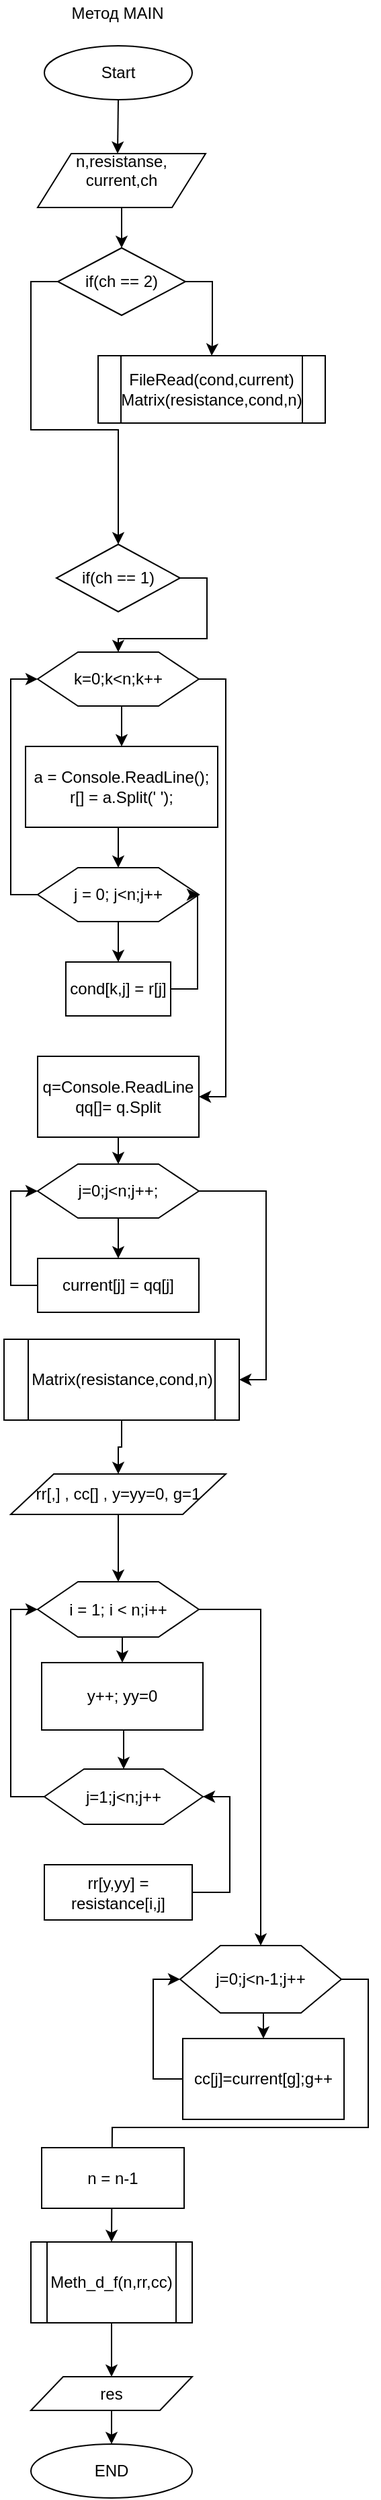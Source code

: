 <mxfile version="12.3.3" type="github" pages="4"><diagram id="FCZbGOCqkZsa6hq24Ujw" name="Page-1"><mxGraphModel dx="658" dy="549" grid="1" gridSize="10" guides="1" tooltips="1" connect="1" arrows="1" fold="1" page="1" pageScale="1" pageWidth="827" pageHeight="1169" math="0" shadow="0"><root><mxCell id="0"/><mxCell id="1" parent="0"/><mxCell id="JA3ov6Vz1wmZvSU3Bt8C-1" value="Start" style="ellipse;whiteSpace=wrap;html=1;" vertex="1" parent="1"><mxGeometry x="250" y="50" width="110" height="40" as="geometry"/></mxCell><mxCell id="JA3ov6Vz1wmZvSU3Bt8C-2" value="" style="endArrow=classic;html=1;" edge="1" parent="1"><mxGeometry width="50" height="50" relative="1" as="geometry"><mxPoint x="305" y="90" as="sourcePoint"/><mxPoint x="304.5" y="130" as="targetPoint"/></mxGeometry></mxCell><mxCell id="JA3ov6Vz1wmZvSU3Bt8C-9" style="edgeStyle=orthogonalEdgeStyle;rounded=0;orthogonalLoop=1;jettySize=auto;html=1;entryX=0.5;entryY=0;entryDx=0;entryDy=0;" edge="1" parent="1" source="JA3ov6Vz1wmZvSU3Bt8C-3" target="JA3ov6Vz1wmZvSU3Bt8C-5"><mxGeometry relative="1" as="geometry"/></mxCell><mxCell id="JA3ov6Vz1wmZvSU3Bt8C-3" value="n,resistanse,&lt;br&gt;current,ch&lt;br&gt;&lt;br&gt;" style="shape=parallelogram;perimeter=parallelogramPerimeter;whiteSpace=wrap;html=1;" vertex="1" parent="1"><mxGeometry x="245" y="130" width="125" height="40" as="geometry"/></mxCell><mxCell id="JA3ov6Vz1wmZvSU3Bt8C-11" style="edgeStyle=orthogonalEdgeStyle;rounded=0;orthogonalLoop=1;jettySize=auto;html=1;exitX=1;exitY=0.5;exitDx=0;exitDy=0;entryX=0.5;entryY=0;entryDx=0;entryDy=0;" edge="1" parent="1" source="JA3ov6Vz1wmZvSU3Bt8C-5" target="JA3ov6Vz1wmZvSU3Bt8C-10"><mxGeometry relative="1" as="geometry"/></mxCell><mxCell id="JA3ov6Vz1wmZvSU3Bt8C-18" style="edgeStyle=orthogonalEdgeStyle;rounded=0;orthogonalLoop=1;jettySize=auto;html=1;exitX=0;exitY=0.5;exitDx=0;exitDy=0;entryX=0.5;entryY=0;entryDx=0;entryDy=0;" edge="1" parent="1" source="JA3ov6Vz1wmZvSU3Bt8C-5" target="JA3ov6Vz1wmZvSU3Bt8C-12"><mxGeometry relative="1" as="geometry"/></mxCell><mxCell id="JA3ov6Vz1wmZvSU3Bt8C-5" value="if(ch == 2)" style="rhombus;whiteSpace=wrap;html=1;" vertex="1" parent="1"><mxGeometry x="260" y="200" width="95" height="50" as="geometry"/></mxCell><mxCell id="JA3ov6Vz1wmZvSU3Bt8C-10" value="FileRead(cond,current)&lt;br&gt;Matrix(resistance,cond,n)" style="shape=process;whiteSpace=wrap;html=1;backgroundOutline=1;" vertex="1" parent="1"><mxGeometry x="290" y="280" width="169" height="50" as="geometry"/></mxCell><mxCell id="JA3ov6Vz1wmZvSU3Bt8C-23" style="edgeStyle=orthogonalEdgeStyle;rounded=0;orthogonalLoop=1;jettySize=auto;html=1;exitX=1;exitY=0.5;exitDx=0;exitDy=0;entryX=0.5;entryY=0;entryDx=0;entryDy=0;" edge="1" parent="1" source="JA3ov6Vz1wmZvSU3Bt8C-12" target="JA3ov6Vz1wmZvSU3Bt8C-19"><mxGeometry relative="1" as="geometry"/></mxCell><mxCell id="JA3ov6Vz1wmZvSU3Bt8C-12" value="if(ch == 1)" style="rhombus;whiteSpace=wrap;html=1;" vertex="1" parent="1"><mxGeometry x="259" y="420" width="92" height="50" as="geometry"/></mxCell><mxCell id="JA3ov6Vz1wmZvSU3Bt8C-21" style="edgeStyle=orthogonalEdgeStyle;rounded=0;orthogonalLoop=1;jettySize=auto;html=1;exitX=0.5;exitY=1;exitDx=0;exitDy=0;entryX=0.5;entryY=0;entryDx=0;entryDy=0;" edge="1" parent="1" source="JA3ov6Vz1wmZvSU3Bt8C-19" target="JA3ov6Vz1wmZvSU3Bt8C-20"><mxGeometry relative="1" as="geometry"/></mxCell><mxCell id="JA3ov6Vz1wmZvSU3Bt8C-31" style="edgeStyle=orthogonalEdgeStyle;rounded=0;orthogonalLoop=1;jettySize=auto;html=1;exitX=1;exitY=0.5;exitDx=0;exitDy=0;entryX=1;entryY=0.5;entryDx=0;entryDy=0;" edge="1" parent="1" source="JA3ov6Vz1wmZvSU3Bt8C-19" target="JA3ov6Vz1wmZvSU3Bt8C-30"><mxGeometry relative="1" as="geometry"/></mxCell><mxCell id="JA3ov6Vz1wmZvSU3Bt8C-19" value="k=0;k&amp;lt;n;k++" style="shape=hexagon;perimeter=hexagonPerimeter2;whiteSpace=wrap;html=1;" vertex="1" parent="1"><mxGeometry x="245" y="500" width="120" height="40" as="geometry"/></mxCell><mxCell id="JA3ov6Vz1wmZvSU3Bt8C-24" style="edgeStyle=orthogonalEdgeStyle;rounded=0;orthogonalLoop=1;jettySize=auto;html=1;exitX=0.5;exitY=1;exitDx=0;exitDy=0;entryX=0.5;entryY=0;entryDx=0;entryDy=0;" edge="1" parent="1" source="JA3ov6Vz1wmZvSU3Bt8C-20" target="JA3ov6Vz1wmZvSU3Bt8C-22"><mxGeometry relative="1" as="geometry"/></mxCell><mxCell id="JA3ov6Vz1wmZvSU3Bt8C-20" value="a = Console.ReadLine();&lt;br&gt;r[] = a.Split(' ');" style="rounded=0;whiteSpace=wrap;html=1;" vertex="1" parent="1"><mxGeometry x="236" y="570" width="143" height="60" as="geometry"/></mxCell><mxCell id="JA3ov6Vz1wmZvSU3Bt8C-26" style="edgeStyle=orthogonalEdgeStyle;rounded=0;orthogonalLoop=1;jettySize=auto;html=1;exitX=0.5;exitY=1;exitDx=0;exitDy=0;entryX=0.5;entryY=0;entryDx=0;entryDy=0;" edge="1" parent="1" source="JA3ov6Vz1wmZvSU3Bt8C-22" target="JA3ov6Vz1wmZvSU3Bt8C-25"><mxGeometry relative="1" as="geometry"/></mxCell><mxCell id="JA3ov6Vz1wmZvSU3Bt8C-29" style="edgeStyle=orthogonalEdgeStyle;rounded=0;orthogonalLoop=1;jettySize=auto;html=1;exitX=0;exitY=0.5;exitDx=0;exitDy=0;entryX=0;entryY=0.5;entryDx=0;entryDy=0;" edge="1" parent="1" source="JA3ov6Vz1wmZvSU3Bt8C-22" target="JA3ov6Vz1wmZvSU3Bt8C-19"><mxGeometry relative="1" as="geometry"/></mxCell><mxCell id="JA3ov6Vz1wmZvSU3Bt8C-22" value="j = 0; j&amp;lt;n;j++" style="shape=hexagon;perimeter=hexagonPerimeter2;whiteSpace=wrap;html=1;" vertex="1" parent="1"><mxGeometry x="245" y="660" width="120" height="40" as="geometry"/></mxCell><mxCell id="JA3ov6Vz1wmZvSU3Bt8C-28" style="edgeStyle=orthogonalEdgeStyle;rounded=0;orthogonalLoop=1;jettySize=auto;html=1;exitX=1;exitY=0.5;exitDx=0;exitDy=0;entryX=1;entryY=0.5;entryDx=0;entryDy=0;" edge="1" parent="1" source="JA3ov6Vz1wmZvSU3Bt8C-25" target="JA3ov6Vz1wmZvSU3Bt8C-22"><mxGeometry relative="1" as="geometry"/></mxCell><mxCell id="JA3ov6Vz1wmZvSU3Bt8C-25" value="cond[k,j] = r[j]" style="rounded=0;whiteSpace=wrap;html=1;" vertex="1" parent="1"><mxGeometry x="266" y="730" width="78" height="40" as="geometry"/></mxCell><mxCell id="JA3ov6Vz1wmZvSU3Bt8C-33" style="edgeStyle=orthogonalEdgeStyle;rounded=0;orthogonalLoop=1;jettySize=auto;html=1;exitX=0.5;exitY=1;exitDx=0;exitDy=0;entryX=0.5;entryY=0;entryDx=0;entryDy=0;" edge="1" parent="1" source="JA3ov6Vz1wmZvSU3Bt8C-30" target="JA3ov6Vz1wmZvSU3Bt8C-32"><mxGeometry relative="1" as="geometry"/></mxCell><mxCell id="JA3ov6Vz1wmZvSU3Bt8C-30" value="q=Console.ReadLine&lt;br&gt;qq[]= q.Split" style="rounded=0;whiteSpace=wrap;html=1;" vertex="1" parent="1"><mxGeometry x="245" y="800" width="120" height="60" as="geometry"/></mxCell><mxCell id="JA3ov6Vz1wmZvSU3Bt8C-37" style="edgeStyle=orthogonalEdgeStyle;rounded=0;orthogonalLoop=1;jettySize=auto;html=1;exitX=0.5;exitY=1;exitDx=0;exitDy=0;entryX=0.5;entryY=0;entryDx=0;entryDy=0;" edge="1" parent="1" source="JA3ov6Vz1wmZvSU3Bt8C-32" target="JA3ov6Vz1wmZvSU3Bt8C-34"><mxGeometry relative="1" as="geometry"/></mxCell><mxCell id="JA3ov6Vz1wmZvSU3Bt8C-41" style="edgeStyle=orthogonalEdgeStyle;rounded=0;orthogonalLoop=1;jettySize=auto;html=1;exitX=1;exitY=0.5;exitDx=0;exitDy=0;entryX=1;entryY=0.5;entryDx=0;entryDy=0;" edge="1" parent="1" source="JA3ov6Vz1wmZvSU3Bt8C-32" target="JA3ov6Vz1wmZvSU3Bt8C-40"><mxGeometry relative="1" as="geometry"/></mxCell><mxCell id="JA3ov6Vz1wmZvSU3Bt8C-32" value="j=0;j&amp;lt;n;j++;" style="shape=hexagon;perimeter=hexagonPerimeter2;whiteSpace=wrap;html=1;" vertex="1" parent="1"><mxGeometry x="245" y="880" width="120" height="40" as="geometry"/></mxCell><mxCell id="JA3ov6Vz1wmZvSU3Bt8C-38" style="edgeStyle=orthogonalEdgeStyle;rounded=0;orthogonalLoop=1;jettySize=auto;html=1;exitX=0;exitY=0.5;exitDx=0;exitDy=0;entryX=0;entryY=0.5;entryDx=0;entryDy=0;" edge="1" parent="1" source="JA3ov6Vz1wmZvSU3Bt8C-34" target="JA3ov6Vz1wmZvSU3Bt8C-32"><mxGeometry relative="1" as="geometry"/></mxCell><mxCell id="JA3ov6Vz1wmZvSU3Bt8C-34" value="current[j] = qq[j]" style="rounded=0;whiteSpace=wrap;html=1;" vertex="1" parent="1"><mxGeometry x="245" y="950" width="120" height="40" as="geometry"/></mxCell><mxCell id="JA3ov6Vz1wmZvSU3Bt8C-42" style="edgeStyle=orthogonalEdgeStyle;rounded=0;orthogonalLoop=1;jettySize=auto;html=1;exitX=0.5;exitY=1;exitDx=0;exitDy=0;" edge="1" parent="1" source="izBXapqjGtcnsGhw-jov-1"><mxGeometry relative="1" as="geometry"><mxPoint x="308" y="1130" as="targetPoint"/><Array as="points"><mxPoint x="308" y="1130"/><mxPoint x="308" y="1130"/></Array></mxGeometry></mxCell><mxCell id="JA3ov6Vz1wmZvSU3Bt8C-40" value="Matrix(resistance,cond,n)" style="shape=process;whiteSpace=wrap;html=1;backgroundOutline=1;" vertex="1" parent="1"><mxGeometry x="220" y="1010" width="175" height="60" as="geometry"/></mxCell><mxCell id="izBXapqjGtcnsGhw-jov-3" style="edgeStyle=orthogonalEdgeStyle;rounded=0;orthogonalLoop=1;jettySize=auto;html=1;entryX=0.5;entryY=0;entryDx=0;entryDy=0;" edge="1" parent="1" source="izBXapqjGtcnsGhw-jov-1" target="izBXapqjGtcnsGhw-jov-2"><mxGeometry relative="1" as="geometry"/></mxCell><mxCell id="izBXapqjGtcnsGhw-jov-6" style="edgeStyle=orthogonalEdgeStyle;rounded=0;orthogonalLoop=1;jettySize=auto;html=1;exitX=0.5;exitY=1;exitDx=0;exitDy=0;entryX=0.5;entryY=0;entryDx=0;entryDy=0;" edge="1" parent="1" source="izBXapqjGtcnsGhw-jov-2" target="izBXapqjGtcnsGhw-jov-5"><mxGeometry relative="1" as="geometry"/></mxCell><mxCell id="xFAslDbXmybDTOddt1iY-2" style="edgeStyle=orthogonalEdgeStyle;rounded=0;orthogonalLoop=1;jettySize=auto;html=1;exitX=1;exitY=0.5;exitDx=0;exitDy=0;entryX=0.5;entryY=0;entryDx=0;entryDy=0;" edge="1" parent="1" source="izBXapqjGtcnsGhw-jov-2" target="xFAslDbXmybDTOddt1iY-1"><mxGeometry relative="1" as="geometry"/></mxCell><mxCell id="izBXapqjGtcnsGhw-jov-2" value="i = 1; i &amp;lt; n;i++" style="shape=hexagon;perimeter=hexagonPerimeter2;whiteSpace=wrap;html=1;" vertex="1" parent="1"><mxGeometry x="245" y="1190" width="120" height="41" as="geometry"/></mxCell><mxCell id="izBXapqjGtcnsGhw-jov-1" value="rr[,] , cc[] , y=yy=0, g=1" style="shape=parallelogram;perimeter=parallelogramPerimeter;whiteSpace=wrap;html=1;" vertex="1" parent="1"><mxGeometry x="225" y="1110" width="160" height="30" as="geometry"/></mxCell><mxCell id="izBXapqjGtcnsGhw-jov-4" style="edgeStyle=orthogonalEdgeStyle;rounded=0;orthogonalLoop=1;jettySize=auto;html=1;exitX=0.5;exitY=1;exitDx=0;exitDy=0;" edge="1" parent="1" source="JA3ov6Vz1wmZvSU3Bt8C-40" target="izBXapqjGtcnsGhw-jov-1"><mxGeometry relative="1" as="geometry"><mxPoint x="308" y="1130" as="targetPoint"/><mxPoint x="308" y="1070" as="sourcePoint"/><Array as="points"/></mxGeometry></mxCell><mxCell id="izBXapqjGtcnsGhw-jov-8" style="edgeStyle=orthogonalEdgeStyle;rounded=0;orthogonalLoop=1;jettySize=auto;html=1;exitX=0.5;exitY=1;exitDx=0;exitDy=0;entryX=0.5;entryY=0;entryDx=0;entryDy=0;" edge="1" parent="1" source="izBXapqjGtcnsGhw-jov-5" target="izBXapqjGtcnsGhw-jov-7"><mxGeometry relative="1" as="geometry"/></mxCell><mxCell id="izBXapqjGtcnsGhw-jov-5" value="y++; yy=0" style="rounded=0;whiteSpace=wrap;html=1;" vertex="1" parent="1"><mxGeometry x="248" y="1250" width="120" height="50" as="geometry"/></mxCell><mxCell id="izBXapqjGtcnsGhw-jov-12" style="edgeStyle=orthogonalEdgeStyle;rounded=0;orthogonalLoop=1;jettySize=auto;html=1;exitX=0;exitY=0.5;exitDx=0;exitDy=0;entryX=0;entryY=0.5;entryDx=0;entryDy=0;" edge="1" parent="1" source="izBXapqjGtcnsGhw-jov-7" target="izBXapqjGtcnsGhw-jov-2"><mxGeometry relative="1" as="geometry"/></mxCell><mxCell id="izBXapqjGtcnsGhw-jov-7" value="j=1;j&amp;lt;n;j++" style="shape=hexagon;perimeter=hexagonPerimeter2;whiteSpace=wrap;html=1;" vertex="1" parent="1"><mxGeometry x="250" y="1329" width="118" height="41" as="geometry"/></mxCell><mxCell id="izBXapqjGtcnsGhw-jov-10" style="edgeStyle=orthogonalEdgeStyle;rounded=0;orthogonalLoop=1;jettySize=auto;html=1;exitX=1;exitY=0.5;exitDx=0;exitDy=0;entryX=1;entryY=0.5;entryDx=0;entryDy=0;" edge="1" parent="1" source="izBXapqjGtcnsGhw-jov-9" target="izBXapqjGtcnsGhw-jov-7"><mxGeometry relative="1" as="geometry"/></mxCell><mxCell id="izBXapqjGtcnsGhw-jov-9" value="rr[y,yy] = resistance[i,j]" style="rounded=0;whiteSpace=wrap;html=1;" vertex="1" parent="1"><mxGeometry x="250" y="1400" width="110" height="41" as="geometry"/></mxCell><mxCell id="xFAslDbXmybDTOddt1iY-4" style="edgeStyle=orthogonalEdgeStyle;rounded=0;orthogonalLoop=1;jettySize=auto;html=1;exitX=0.5;exitY=1;exitDx=0;exitDy=0;entryX=0.5;entryY=0;entryDx=0;entryDy=0;" edge="1" parent="1" source="xFAslDbXmybDTOddt1iY-1" target="xFAslDbXmybDTOddt1iY-3"><mxGeometry relative="1" as="geometry"/></mxCell><mxCell id="xFAslDbXmybDTOddt1iY-7" style="edgeStyle=orthogonalEdgeStyle;rounded=0;orthogonalLoop=1;jettySize=auto;html=1;exitX=1;exitY=0.5;exitDx=0;exitDy=0;" edge="1" parent="1" source="xFAslDbXmybDTOddt1iY-1"><mxGeometry relative="1" as="geometry"><mxPoint x="300" y="1680" as="targetPoint"/></mxGeometry></mxCell><mxCell id="xFAslDbXmybDTOddt1iY-1" value="j=0;j&amp;lt;n-1;j++" style="shape=hexagon;perimeter=hexagonPerimeter2;whiteSpace=wrap;html=1;" vertex="1" parent="1"><mxGeometry x="351" y="1460" width="120" height="50" as="geometry"/></mxCell><mxCell id="xFAslDbXmybDTOddt1iY-6" style="edgeStyle=orthogonalEdgeStyle;rounded=0;orthogonalLoop=1;jettySize=auto;html=1;exitX=0;exitY=0.5;exitDx=0;exitDy=0;entryX=0;entryY=0.5;entryDx=0;entryDy=0;" edge="1" parent="1" source="xFAslDbXmybDTOddt1iY-3" target="xFAslDbXmybDTOddt1iY-1"><mxGeometry relative="1" as="geometry"/></mxCell><mxCell id="xFAslDbXmybDTOddt1iY-3" value="cc[j]=current[g];g++" style="rounded=0;whiteSpace=wrap;html=1;" vertex="1" parent="1"><mxGeometry x="353" y="1529" width="120" height="60" as="geometry"/></mxCell><mxCell id="2J_Hg3NmLjrdimVtRc8O-1" style="edgeStyle=orthogonalEdgeStyle;rounded=0;orthogonalLoop=1;jettySize=auto;html=1;exitX=0.5;exitY=1;exitDx=0;exitDy=0;entryX=0.5;entryY=0;entryDx=0;entryDy=0;" edge="1" parent="1" source="xFAslDbXmybDTOddt1iY-8" target="xFAslDbXmybDTOddt1iY-12"><mxGeometry relative="1" as="geometry"/></mxCell><mxCell id="xFAslDbXmybDTOddt1iY-8" value="Meth_d_f(n,rr,cc)" style="shape=process;whiteSpace=wrap;html=1;backgroundOutline=1;" vertex="1" parent="1"><mxGeometry x="240" y="1680" width="120" height="60" as="geometry"/></mxCell><mxCell id="xFAslDbXmybDTOddt1iY-9" value="END" style="ellipse;whiteSpace=wrap;html=1;" vertex="1" parent="1"><mxGeometry x="240" y="1830" width="120" height="40" as="geometry"/></mxCell><mxCell id="xFAslDbXmybDTOddt1iY-14" style="edgeStyle=orthogonalEdgeStyle;rounded=0;orthogonalLoop=1;jettySize=auto;html=1;exitX=0.5;exitY=1;exitDx=0;exitDy=0;entryX=0.5;entryY=0;entryDx=0;entryDy=0;" edge="1" parent="1" source="xFAslDbXmybDTOddt1iY-12" target="xFAslDbXmybDTOddt1iY-9"><mxGeometry relative="1" as="geometry"/></mxCell><mxCell id="xFAslDbXmybDTOddt1iY-12" value="res" style="shape=parallelogram;perimeter=parallelogramPerimeter;whiteSpace=wrap;html=1;" vertex="1" parent="1"><mxGeometry x="240" y="1780" width="120" height="25" as="geometry"/></mxCell><mxCell id="qNZzvR_LKymBJDpkRvmp-1" value="Метод MAIN" style="text;html=1;align=center;verticalAlign=middle;resizable=0;points=[];;autosize=1;" vertex="1" parent="1"><mxGeometry x="259" y="16" width="90" height="20" as="geometry"/></mxCell><mxCell id="2J_Hg3NmLjrdimVtRc8O-3" value="n = n-1" style="rounded=0;whiteSpace=wrap;html=1;" vertex="1" parent="1"><mxGeometry x="248" y="1610" width="106" height="45" as="geometry"/></mxCell></root></mxGraphModel></diagram><diagram id="-5zI5CnGiUgTa9u2x4No" name="Page-2"><mxGraphModel dx="658" dy="549" grid="1" gridSize="10" guides="1" tooltips="1" connect="1" arrows="1" fold="1" page="1" pageScale="1" pageWidth="827" pageHeight="1169" math="0" shadow="0"><root><mxCell id="Hk712EDX3hSfWrgYV0ay-0"/><mxCell id="Hk712EDX3hSfWrgYV0ay-1" parent="Hk712EDX3hSfWrgYV0ay-0"/><mxCell id="-SnhkpdncMNm4-J2hBvy-0" value="Метод FileRead(double[,] Om, double[] Amp)" style="text;html=1;align=center;verticalAlign=middle;resizable=0;points=[];;autosize=1;" vertex="1" parent="Hk712EDX3hSfWrgYV0ay-1"><mxGeometry x="157" y="37" width="260" height="20" as="geometry"/></mxCell><mxCell id="-SnhkpdncMNm4-J2hBvy-12" style="edgeStyle=orthogonalEdgeStyle;rounded=0;orthogonalLoop=1;jettySize=auto;html=1;exitX=0.5;exitY=1;exitDx=0;exitDy=0;entryX=0.5;entryY=0;entryDx=0;entryDy=0;" edge="1" parent="Hk712EDX3hSfWrgYV0ay-1" source="-SnhkpdncMNm4-J2hBvy-1" target="-SnhkpdncMNm4-J2hBvy-2"><mxGeometry relative="1" as="geometry"/></mxCell><mxCell id="-SnhkpdncMNm4-J2hBvy-1" value="Start" style="ellipse;whiteSpace=wrap;html=1;" vertex="1" parent="Hk712EDX3hSfWrgYV0ay-1"><mxGeometry x="233.5" y="70" width="107" height="50" as="geometry"/></mxCell><mxCell id="-SnhkpdncMNm4-J2hBvy-13" style="edgeStyle=orthogonalEdgeStyle;rounded=0;orthogonalLoop=1;jettySize=auto;html=1;exitX=0.5;exitY=1;exitDx=0;exitDy=0;entryX=0.5;entryY=0;entryDx=0;entryDy=0;" edge="1" parent="Hk712EDX3hSfWrgYV0ay-1" source="-SnhkpdncMNm4-J2hBvy-2" target="-SnhkpdncMNm4-J2hBvy-3"><mxGeometry relative="1" as="geometry"/></mxCell><mxCell id="-SnhkpdncMNm4-J2hBvy-2" value="R= File.ReadAllLines(&quot;R.txt&quot;)&lt;br&gt;A = File.ReadAllLines(&quot;I.txt&quot;)" style="rounded=0;whiteSpace=wrap;html=1;" vertex="1" parent="Hk712EDX3hSfWrgYV0ay-1"><mxGeometry x="200.5" y="140" width="173" height="60" as="geometry"/></mxCell><mxCell id="-SnhkpdncMNm4-J2hBvy-10" style="edgeStyle=orthogonalEdgeStyle;rounded=0;orthogonalLoop=1;jettySize=auto;html=1;exitX=0.5;exitY=1;exitDx=0;exitDy=0;entryX=0.5;entryY=0;entryDx=0;entryDy=0;" edge="1" parent="Hk712EDX3hSfWrgYV0ay-1" source="-SnhkpdncMNm4-J2hBvy-3" target="-SnhkpdncMNm4-J2hBvy-4"><mxGeometry relative="1" as="geometry"/></mxCell><mxCell id="-SnhkpdncMNm4-J2hBvy-15" style="edgeStyle=orthogonalEdgeStyle;rounded=0;orthogonalLoop=1;jettySize=auto;html=1;exitX=1;exitY=0.5;exitDx=0;exitDy=0;" edge="1" parent="Hk712EDX3hSfWrgYV0ay-1" source="-SnhkpdncMNm4-J2hBvy-3"><mxGeometry relative="1" as="geometry"><mxPoint x="380" y="500" as="targetPoint"/></mxGeometry></mxCell><mxCell id="-SnhkpdncMNm4-J2hBvy-3" value="i=0;i &amp;lt; 5;i++" style="shape=hexagon;perimeter=hexagonPerimeter2;whiteSpace=wrap;html=1;" vertex="1" parent="Hk712EDX3hSfWrgYV0ay-1"><mxGeometry x="227" y="220" width="120" height="50" as="geometry"/></mxCell><mxCell id="-SnhkpdncMNm4-J2hBvy-11" style="edgeStyle=orthogonalEdgeStyle;rounded=0;orthogonalLoop=1;jettySize=auto;html=1;exitX=0.5;exitY=1;exitDx=0;exitDy=0;entryX=0.5;entryY=0;entryDx=0;entryDy=0;" edge="1" parent="Hk712EDX3hSfWrgYV0ay-1" source="-SnhkpdncMNm4-J2hBvy-4" target="-SnhkpdncMNm4-J2hBvy-5"><mxGeometry relative="1" as="geometry"/></mxCell><mxCell id="-SnhkpdncMNm4-J2hBvy-4" value="r = R[i].Split(',');" style="rounded=0;whiteSpace=wrap;html=1;" vertex="1" parent="Hk712EDX3hSfWrgYV0ay-1"><mxGeometry x="227" y="290" width="120" height="40" as="geometry"/></mxCell><mxCell id="-SnhkpdncMNm4-J2hBvy-7" style="edgeStyle=orthogonalEdgeStyle;rounded=0;orthogonalLoop=1;jettySize=auto;html=1;exitX=0.5;exitY=1;exitDx=0;exitDy=0;entryX=0.5;entryY=0;entryDx=0;entryDy=0;" edge="1" parent="Hk712EDX3hSfWrgYV0ay-1" source="-SnhkpdncMNm4-J2hBvy-5" target="-SnhkpdncMNm4-J2hBvy-6"><mxGeometry relative="1" as="geometry"/></mxCell><mxCell id="-SnhkpdncMNm4-J2hBvy-9" style="edgeStyle=orthogonalEdgeStyle;rounded=0;orthogonalLoop=1;jettySize=auto;html=1;exitX=0;exitY=0.5;exitDx=0;exitDy=0;entryX=0;entryY=0.5;entryDx=0;entryDy=0;" edge="1" parent="Hk712EDX3hSfWrgYV0ay-1" source="-SnhkpdncMNm4-J2hBvy-5" target="-SnhkpdncMNm4-J2hBvy-3"><mxGeometry relative="1" as="geometry"/></mxCell><mxCell id="-SnhkpdncMNm4-J2hBvy-5" value="j=0;j&amp;lt;5;j++" style="shape=hexagon;perimeter=hexagonPerimeter2;whiteSpace=wrap;html=1;" vertex="1" parent="Hk712EDX3hSfWrgYV0ay-1"><mxGeometry x="227" y="350" width="120" height="50" as="geometry"/></mxCell><mxCell id="-SnhkpdncMNm4-J2hBvy-8" style="edgeStyle=orthogonalEdgeStyle;rounded=0;orthogonalLoop=1;jettySize=auto;html=1;exitX=1;exitY=0.5;exitDx=0;exitDy=0;entryX=1;entryY=0.5;entryDx=0;entryDy=0;" edge="1" parent="Hk712EDX3hSfWrgYV0ay-1" source="-SnhkpdncMNm4-J2hBvy-6" target="-SnhkpdncMNm4-J2hBvy-5"><mxGeometry relative="1" as="geometry"/></mxCell><mxCell id="-SnhkpdncMNm4-J2hBvy-6" value="Om(i,j) = r[i]" style="rounded=0;whiteSpace=wrap;html=1;" vertex="1" parent="Hk712EDX3hSfWrgYV0ay-1"><mxGeometry x="230" y="420" width="117" height="40" as="geometry"/></mxCell><mxCell id="-SnhkpdncMNm4-J2hBvy-17" style="edgeStyle=orthogonalEdgeStyle;rounded=0;orthogonalLoop=1;jettySize=auto;html=1;exitX=0.5;exitY=1;exitDx=0;exitDy=0;entryX=0.5;entryY=0;entryDx=0;entryDy=0;" edge="1" parent="Hk712EDX3hSfWrgYV0ay-1" source="-SnhkpdncMNm4-J2hBvy-14" target="-SnhkpdncMNm4-J2hBvy-16"><mxGeometry relative="1" as="geometry"/></mxCell><mxCell id="-SnhkpdncMNm4-J2hBvy-19" style="edgeStyle=orthogonalEdgeStyle;rounded=0;orthogonalLoop=1;jettySize=auto;html=1;exitX=1;exitY=0.5;exitDx=0;exitDy=0;" edge="1" parent="Hk712EDX3hSfWrgYV0ay-1" source="-SnhkpdncMNm4-J2hBvy-14"><mxGeometry relative="1" as="geometry"><mxPoint x="290" y="730" as="targetPoint"/></mxGeometry></mxCell><mxCell id="-SnhkpdncMNm4-J2hBvy-14" value="j=0;j&amp;lt;5;j++" style="shape=hexagon;perimeter=hexagonPerimeter2;whiteSpace=wrap;html=1;" vertex="1" parent="Hk712EDX3hSfWrgYV0ay-1"><mxGeometry x="320" y="500" width="120" height="40" as="geometry"/></mxCell><mxCell id="-SnhkpdncMNm4-J2hBvy-18" style="edgeStyle=orthogonalEdgeStyle;rounded=0;orthogonalLoop=1;jettySize=auto;html=1;exitX=0;exitY=0.5;exitDx=0;exitDy=0;entryX=0;entryY=0.5;entryDx=0;entryDy=0;" edge="1" parent="Hk712EDX3hSfWrgYV0ay-1" source="-SnhkpdncMNm4-J2hBvy-16" target="-SnhkpdncMNm4-J2hBvy-14"><mxGeometry relative="1" as="geometry"/></mxCell><mxCell id="-SnhkpdncMNm4-J2hBvy-16" value="Amp[j]= A[j];" style="rounded=0;whiteSpace=wrap;html=1;" vertex="1" parent="Hk712EDX3hSfWrgYV0ay-1"><mxGeometry x="320" y="570" width="120" height="60" as="geometry"/></mxCell><mxCell id="-SnhkpdncMNm4-J2hBvy-20" value="Om,Amp" style="shape=parallelogram;perimeter=parallelogramPerimeter;whiteSpace=wrap;html=1;" vertex="1" parent="Hk712EDX3hSfWrgYV0ay-1"><mxGeometry x="230" y="730" width="120" height="60" as="geometry"/></mxCell></root></mxGraphModel></diagram><diagram id="p57nv_tD8SISx942yG7g" name="Page-3"><mxGraphModel dx="658" dy="549" grid="1" gridSize="10" guides="1" tooltips="1" connect="1" arrows="1" fold="1" page="1" pageScale="1" pageWidth="827" pageHeight="1169" math="0" shadow="0"><root><mxCell id="L5BItPMsuKd6NMdBkNMf-0"/><mxCell id="L5BItPMsuKd6NMdBkNMf-1" parent="L5BItPMsuKd6NMdBkNMf-0"/><mxCell id="C2eHeEe5Y4A9ws2jBd5C-0" value="Метод Matrix(double [,] Matrix, double[,]r,int n)" style="text;html=1;align=center;verticalAlign=middle;resizable=0;points=[];;autosize=1;" vertex="1" parent="L5BItPMsuKd6NMdBkNMf-1"><mxGeometry x="126" y="21" width="260" height="20" as="geometry"/></mxCell><mxCell id="C2eHeEe5Y4A9ws2jBd5C-11" style="edgeStyle=orthogonalEdgeStyle;rounded=0;orthogonalLoop=1;jettySize=auto;html=1;exitX=0.5;exitY=1;exitDx=0;exitDy=0;entryX=0.5;entryY=0;entryDx=0;entryDy=0;" edge="1" parent="L5BItPMsuKd6NMdBkNMf-1" source="C2eHeEe5Y4A9ws2jBd5C-1" target="C2eHeEe5Y4A9ws2jBd5C-2"><mxGeometry relative="1" as="geometry"/></mxCell><mxCell id="C2eHeEe5Y4A9ws2jBd5C-1" value="Start" style="ellipse;whiteSpace=wrap;html=1;" vertex="1" parent="L5BItPMsuKd6NMdBkNMf-1"><mxGeometry x="200" y="60" width="120" height="40" as="geometry"/></mxCell><mxCell id="C2eHeEe5Y4A9ws2jBd5C-13" style="edgeStyle=orthogonalEdgeStyle;rounded=0;orthogonalLoop=1;jettySize=auto;html=1;exitX=0.5;exitY=1;exitDx=0;exitDy=0;entryX=0.5;entryY=0;entryDx=0;entryDy=0;" edge="1" parent="L5BItPMsuKd6NMdBkNMf-1" source="C2eHeEe5Y4A9ws2jBd5C-2" target="C2eHeEe5Y4A9ws2jBd5C-12"><mxGeometry relative="1" as="geometry"/></mxCell><mxCell id="C2eHeEe5Y4A9ws2jBd5C-15" style="edgeStyle=orthogonalEdgeStyle;rounded=0;orthogonalLoop=1;jettySize=auto;html=1;exitX=1;exitY=0.5;exitDx=0;exitDy=0;" edge="1" parent="L5BItPMsuKd6NMdBkNMf-1" source="C2eHeEe5Y4A9ws2jBd5C-2"><mxGeometry relative="1" as="geometry"><mxPoint x="410" y="640" as="targetPoint"/></mxGeometry></mxCell><mxCell id="C2eHeEe5Y4A9ws2jBd5C-2" value="i=0;i&amp;lt;n;i++" style="shape=hexagon;perimeter=hexagonPerimeter2;whiteSpace=wrap;html=1;" vertex="1" parent="L5BItPMsuKd6NMdBkNMf-1"><mxGeometry x="200" y="110" width="120" height="40" as="geometry"/></mxCell><mxCell id="C2eHeEe5Y4A9ws2jBd5C-16" style="edgeStyle=orthogonalEdgeStyle;rounded=0;orthogonalLoop=1;jettySize=auto;html=1;exitX=1;exitY=0.5;exitDx=0;exitDy=0;entryX=0.5;entryY=0;entryDx=0;entryDy=0;" edge="1" parent="L5BItPMsuKd6NMdBkNMf-1" source="C2eHeEe5Y4A9ws2jBd5C-3" target="C2eHeEe5Y4A9ws2jBd5C-4"><mxGeometry relative="1" as="geometry"/></mxCell><mxCell id="C2eHeEe5Y4A9ws2jBd5C-17" style="edgeStyle=orthogonalEdgeStyle;rounded=0;orthogonalLoop=1;jettySize=auto;html=1;exitX=0;exitY=0.5;exitDx=0;exitDy=0;entryX=0.375;entryY=0.017;entryDx=0;entryDy=0;entryPerimeter=0;" edge="1" parent="L5BItPMsuKd6NMdBkNMf-1" source="C2eHeEe5Y4A9ws2jBd5C-3" target="C2eHeEe5Y4A9ws2jBd5C-5"><mxGeometry relative="1" as="geometry"/></mxCell><mxCell id="C2eHeEe5Y4A9ws2jBd5C-3" value="r[i,j] == 0" style="rhombus;whiteSpace=wrap;html=1;" vertex="1" parent="L5BItPMsuKd6NMdBkNMf-1"><mxGeometry x="210" y="220" width="100" height="40" as="geometry"/></mxCell><mxCell id="C2eHeEe5Y4A9ws2jBd5C-19" style="edgeStyle=orthogonalEdgeStyle;rounded=0;orthogonalLoop=1;jettySize=auto;html=1;exitX=0.5;exitY=1;exitDx=0;exitDy=0;" edge="1" parent="L5BItPMsuKd6NMdBkNMf-1" source="C2eHeEe5Y4A9ws2jBd5C-4"><mxGeometry relative="1" as="geometry"><mxPoint x="270" y="360" as="targetPoint"/></mxGeometry></mxCell><mxCell id="C2eHeEe5Y4A9ws2jBd5C-4" value="r[i,j] * 1&lt;br&gt;summ = 0" style="rounded=0;whiteSpace=wrap;html=1;" vertex="1" parent="L5BItPMsuKd6NMdBkNMf-1"><mxGeometry x="270" y="269" width="120" height="60" as="geometry"/></mxCell><mxCell id="C2eHeEe5Y4A9ws2jBd5C-18" style="edgeStyle=orthogonalEdgeStyle;rounded=0;orthogonalLoop=1;jettySize=auto;html=1;exitX=0.5;exitY=1;exitDx=0;exitDy=0;entryX=0.5;entryY=0;entryDx=0;entryDy=0;" edge="1" parent="L5BItPMsuKd6NMdBkNMf-1" source="C2eHeEe5Y4A9ws2jBd5C-5" target="C2eHeEe5Y4A9ws2jBd5C-6"><mxGeometry relative="1" as="geometry"/></mxCell><mxCell id="C2eHeEe5Y4A9ws2jBd5C-5" value="Matrix[i,j] = 1/r[i,j]&lt;br&gt;summ = 0" style="rounded=0;whiteSpace=wrap;html=1;" vertex="1" parent="L5BItPMsuKd6NMdBkNMf-1"><mxGeometry x="120" y="270" width="120" height="60" as="geometry"/></mxCell><mxCell id="C2eHeEe5Y4A9ws2jBd5C-20" style="edgeStyle=orthogonalEdgeStyle;rounded=0;orthogonalLoop=1;jettySize=auto;html=1;exitX=0.5;exitY=1;exitDx=0;exitDy=0;entryX=0.5;entryY=0;entryDx=0;entryDy=0;" edge="1" parent="L5BItPMsuKd6NMdBkNMf-1" source="C2eHeEe5Y4A9ws2jBd5C-6" target="C2eHeEe5Y4A9ws2jBd5C-7"><mxGeometry relative="1" as="geometry"/></mxCell><mxCell id="C2eHeEe5Y4A9ws2jBd5C-25" style="edgeStyle=orthogonalEdgeStyle;rounded=0;orthogonalLoop=1;jettySize=auto;html=1;exitX=1;exitY=0.5;exitDx=0;exitDy=0;entryX=0.833;entryY=0.1;entryDx=0;entryDy=0;entryPerimeter=0;" edge="1" parent="L5BItPMsuKd6NMdBkNMf-1" source="C2eHeEe5Y4A9ws2jBd5C-6" target="C2eHeEe5Y4A9ws2jBd5C-9"><mxGeometry relative="1" as="geometry"/></mxCell><mxCell id="C2eHeEe5Y4A9ws2jBd5C-6" value="k=0;k&amp;lt;n;k++" style="shape=hexagon;perimeter=hexagonPerimeter2;whiteSpace=wrap;html=1;" vertex="1" parent="L5BItPMsuKd6NMdBkNMf-1"><mxGeometry x="210" y="370" width="120" height="40" as="geometry"/></mxCell><mxCell id="C2eHeEe5Y4A9ws2jBd5C-21" style="edgeStyle=orthogonalEdgeStyle;rounded=0;orthogonalLoop=1;jettySize=auto;html=1;exitX=1;exitY=0.5;exitDx=0;exitDy=0;entryX=1;entryY=0.5;entryDx=0;entryDy=0;" edge="1" parent="L5BItPMsuKd6NMdBkNMf-1" source="C2eHeEe5Y4A9ws2jBd5C-7" target="C2eHeEe5Y4A9ws2jBd5C-8"><mxGeometry relative="1" as="geometry"/></mxCell><mxCell id="C2eHeEe5Y4A9ws2jBd5C-23" style="edgeStyle=orthogonalEdgeStyle;rounded=0;orthogonalLoop=1;jettySize=auto;html=1;exitX=0;exitY=0.5;exitDx=0;exitDy=0;" edge="1" parent="L5BItPMsuKd6NMdBkNMf-1" source="C2eHeEe5Y4A9ws2jBd5C-7"><mxGeometry relative="1" as="geometry"><mxPoint x="210" y="390" as="targetPoint"/></mxGeometry></mxCell><mxCell id="C2eHeEe5Y4A9ws2jBd5C-7" value="r[i,k]!=0" style="rhombus;whiteSpace=wrap;html=1;" vertex="1" parent="L5BItPMsuKd6NMdBkNMf-1"><mxGeometry x="230" y="425" width="80" height="40" as="geometry"/></mxCell><mxCell id="C2eHeEe5Y4A9ws2jBd5C-22" style="edgeStyle=orthogonalEdgeStyle;rounded=0;orthogonalLoop=1;jettySize=auto;html=1;exitX=0;exitY=0.5;exitDx=0;exitDy=0;entryX=0;entryY=0.5;entryDx=0;entryDy=0;" edge="1" parent="L5BItPMsuKd6NMdBkNMf-1" source="C2eHeEe5Y4A9ws2jBd5C-8" target="C2eHeEe5Y4A9ws2jBd5C-6"><mxGeometry relative="1" as="geometry"/></mxCell><mxCell id="C2eHeEe5Y4A9ws2jBd5C-8" value="summ+1/r[i,k]" style="rounded=0;whiteSpace=wrap;html=1;" vertex="1" parent="L5BItPMsuKd6NMdBkNMf-1"><mxGeometry x="210" y="480" width="120" height="60" as="geometry"/></mxCell><mxCell id="C2eHeEe5Y4A9ws2jBd5C-26" style="edgeStyle=orthogonalEdgeStyle;rounded=0;orthogonalLoop=1;jettySize=auto;html=1;exitX=1;exitY=0.5;exitDx=0;exitDy=0;entryX=1;entryY=0.5;entryDx=0;entryDy=0;" edge="1" parent="L5BItPMsuKd6NMdBkNMf-1" source="C2eHeEe5Y4A9ws2jBd5C-9" target="C2eHeEe5Y4A9ws2jBd5C-12"><mxGeometry relative="1" as="geometry"/></mxCell><mxCell id="C2eHeEe5Y4A9ws2jBd5C-9" value="Matrix[i,j] = -1*summ" style="rounded=0;whiteSpace=wrap;html=1;" vertex="1" parent="L5BItPMsuKd6NMdBkNMf-1"><mxGeometry x="256" y="570" width="120" height="60" as="geometry"/></mxCell><mxCell id="C2eHeEe5Y4A9ws2jBd5C-10" value="Matrix" style="shape=parallelogram;perimeter=parallelogramPerimeter;whiteSpace=wrap;html=1;" vertex="1" parent="L5BItPMsuKd6NMdBkNMf-1"><mxGeometry x="350" y="640" width="120" height="60" as="geometry"/></mxCell><mxCell id="C2eHeEe5Y4A9ws2jBd5C-14" style="edgeStyle=orthogonalEdgeStyle;rounded=0;orthogonalLoop=1;jettySize=auto;html=1;exitX=0;exitY=0.5;exitDx=0;exitDy=0;entryX=0;entryY=0.5;entryDx=0;entryDy=0;" edge="1" parent="L5BItPMsuKd6NMdBkNMf-1" source="C2eHeEe5Y4A9ws2jBd5C-12" target="C2eHeEe5Y4A9ws2jBd5C-2"><mxGeometry relative="1" as="geometry"/></mxCell><mxCell id="C2eHeEe5Y4A9ws2jBd5C-27" style="edgeStyle=orthogonalEdgeStyle;rounded=0;orthogonalLoop=1;jettySize=auto;html=1;exitX=0.5;exitY=1;exitDx=0;exitDy=0;entryX=0.5;entryY=0;entryDx=0;entryDy=0;" edge="1" parent="L5BItPMsuKd6NMdBkNMf-1" source="C2eHeEe5Y4A9ws2jBd5C-12" target="C2eHeEe5Y4A9ws2jBd5C-3"><mxGeometry relative="1" as="geometry"/></mxCell><mxCell id="C2eHeEe5Y4A9ws2jBd5C-12" value="j=0;j&amp;lt;n;j++" style="shape=hexagon;perimeter=hexagonPerimeter2;whiteSpace=wrap;html=1;" vertex="1" parent="L5BItPMsuKd6NMdBkNMf-1"><mxGeometry x="200" y="170" width="120" height="40" as="geometry"/></mxCell></root></mxGraphModel></diagram><diagram id="n3XCRWWsvdlckutLFZy0" name="Page-4"><mxGraphModel dx="658" dy="549" grid="1" gridSize="10" guides="1" tooltips="1" connect="1" arrows="1" fold="1" page="1" pageScale="1" pageWidth="827" pageHeight="1169" math="0" shadow="0"><root><mxCell id="49rADTo3t_2bk2HtjCL9-0"/><mxCell id="49rADTo3t_2bk2HtjCL9-1" parent="49rADTo3t_2bk2HtjCL9-0"/><mxCell id="51wt2zONH8p5RieQJXkk-0" value="Метод &amp;nbsp;Meth_d_f(int n, double[,] rr, double [] cc)&lt;br&gt;" style="text;html=1;align=center;verticalAlign=middle;resizable=0;points=[];;autosize=1;" vertex="1" parent="49rADTo3t_2bk2HtjCL9-1"><mxGeometry x="122" y="25" width="270" height="20" as="geometry"/></mxCell><mxCell id="jX-48yTk-Yype19WnK9--0" style="edgeStyle=orthogonalEdgeStyle;rounded=0;orthogonalLoop=1;jettySize=auto;html=1;exitX=0.5;exitY=1;exitDx=0;exitDy=0;entryX=0.5;entryY=0;entryDx=0;entryDy=0;" edge="1" parent="49rADTo3t_2bk2HtjCL9-1" source="51wt2zONH8p5RieQJXkk-1" target="51wt2zONH8p5RieQJXkk-2"><mxGeometry relative="1" as="geometry"/></mxCell><mxCell id="51wt2zONH8p5RieQJXkk-1" value="Start" style="ellipse;whiteSpace=wrap;html=1;" vertex="1" parent="49rADTo3t_2bk2HtjCL9-1"><mxGeometry x="197" y="70" width="120" height="50" as="geometry"/></mxCell><mxCell id="51wt2zONH8p5RieQJXkk-4" style="edgeStyle=orthogonalEdgeStyle;rounded=0;orthogonalLoop=1;jettySize=auto;html=1;exitX=0.5;exitY=1;exitDx=0;exitDy=0;entryX=0.5;entryY=0;entryDx=0;entryDy=0;" edge="1" parent="49rADTo3t_2bk2HtjCL9-1" source="51wt2zONH8p5RieQJXkk-2" target="51wt2zONH8p5RieQJXkk-3"><mxGeometry relative="1" as="geometry"/></mxCell><mxCell id="51wt2zONH8p5RieQJXkk-28" style="edgeStyle=orthogonalEdgeStyle;rounded=0;orthogonalLoop=1;jettySize=auto;html=1;exitX=0;exitY=0.5;exitDx=0;exitDy=0;entryX=0.5;entryY=0;entryDx=0;entryDy=0;" edge="1" parent="49rADTo3t_2bk2HtjCL9-1" source="51wt2zONH8p5RieQJXkk-2" target="51wt2zONH8p5RieQJXkk-26"><mxGeometry relative="1" as="geometry"/></mxCell><mxCell id="51wt2zONH8p5RieQJXkk-2" value="k=0;k&amp;lt;n;k++" style="shape=hexagon;perimeter=hexagonPerimeter2;whiteSpace=wrap;html=1;" vertex="1" parent="49rADTo3t_2bk2HtjCL9-1"><mxGeometry x="197" y="150" width="120" height="40" as="geometry"/></mxCell><mxCell id="51wt2zONH8p5RieQJXkk-16" style="edgeStyle=orthogonalEdgeStyle;rounded=0;orthogonalLoop=1;jettySize=auto;html=1;exitX=0.5;exitY=1;exitDx=0;exitDy=0;entryX=0.5;entryY=0;entryDx=0;entryDy=0;" edge="1" parent="49rADTo3t_2bk2HtjCL9-1" source="51wt2zONH8p5RieQJXkk-3" target="51wt2zONH8p5RieQJXkk-6"><mxGeometry relative="1" as="geometry"/></mxCell><mxCell id="51wt2zONH8p5RieQJXkk-3" value="rr[k,k] = 1/rr[k,k]" style="rounded=0;whiteSpace=wrap;html=1;" vertex="1" parent="49rADTo3t_2bk2HtjCL9-1"><mxGeometry x="197" y="240" width="120" height="40" as="geometry"/></mxCell><mxCell id="51wt2zONH8p5RieQJXkk-14" style="edgeStyle=orthogonalEdgeStyle;rounded=0;orthogonalLoop=1;jettySize=auto;html=1;exitX=0.5;exitY=1;exitDx=0;exitDy=0;entryX=0.5;entryY=0;entryDx=0;entryDy=0;" edge="1" parent="49rADTo3t_2bk2HtjCL9-1" source="51wt2zONH8p5RieQJXkk-6" target="51wt2zONH8p5RieQJXkk-7"><mxGeometry relative="1" as="geometry"/></mxCell><mxCell id="51wt2zONH8p5RieQJXkk-15" style="edgeStyle=orthogonalEdgeStyle;rounded=0;orthogonalLoop=1;jettySize=auto;html=1;exitX=1;exitY=0.5;exitDx=0;exitDy=0;" edge="1" parent="49rADTo3t_2bk2HtjCL9-1" source="51wt2zONH8p5RieQJXkk-6"><mxGeometry relative="1" as="geometry"><mxPoint x="350" y="590" as="targetPoint"/></mxGeometry></mxCell><mxCell id="51wt2zONH8p5RieQJXkk-6" value="i=k+1;i&amp;lt;n;i++" style="shape=hexagon;perimeter=hexagonPerimeter2;whiteSpace=wrap;html=1;" vertex="1" parent="49rADTo3t_2bk2HtjCL9-1"><mxGeometry x="197" y="310" width="120" height="40" as="geometry"/></mxCell><mxCell id="51wt2zONH8p5RieQJXkk-9" style="edgeStyle=orthogonalEdgeStyle;rounded=0;orthogonalLoop=1;jettySize=auto;html=1;exitX=0.5;exitY=1;exitDx=0;exitDy=0;entryX=0.5;entryY=0;entryDx=0;entryDy=0;" edge="1" parent="49rADTo3t_2bk2HtjCL9-1" source="51wt2zONH8p5RieQJXkk-7" target="51wt2zONH8p5RieQJXkk-8"><mxGeometry relative="1" as="geometry"/></mxCell><mxCell id="51wt2zONH8p5RieQJXkk-7" value="rr[i,k]*= - rr[k,k]" style="rounded=0;whiteSpace=wrap;html=1;" vertex="1" parent="49rADTo3t_2bk2HtjCL9-1"><mxGeometry x="197" y="380" width="120" height="40" as="geometry"/></mxCell><mxCell id="51wt2zONH8p5RieQJXkk-11" style="edgeStyle=orthogonalEdgeStyle;rounded=0;orthogonalLoop=1;jettySize=auto;html=1;exitX=0.5;exitY=1;exitDx=0;exitDy=0;entryX=0.5;entryY=0;entryDx=0;entryDy=0;" edge="1" parent="49rADTo3t_2bk2HtjCL9-1" source="51wt2zONH8p5RieQJXkk-8" target="51wt2zONH8p5RieQJXkk-10"><mxGeometry relative="1" as="geometry"/></mxCell><mxCell id="51wt2zONH8p5RieQJXkk-25" style="edgeStyle=orthogonalEdgeStyle;rounded=0;orthogonalLoop=1;jettySize=auto;html=1;exitX=0;exitY=0.5;exitDx=0;exitDy=0;entryX=0;entryY=0.5;entryDx=0;entryDy=0;" edge="1" parent="49rADTo3t_2bk2HtjCL9-1" source="51wt2zONH8p5RieQJXkk-8" target="51wt2zONH8p5RieQJXkk-6"><mxGeometry relative="1" as="geometry"/></mxCell><mxCell id="51wt2zONH8p5RieQJXkk-8" value="j=k+1;j&amp;lt;n;j++" style="shape=hexagon;perimeter=hexagonPerimeter2;whiteSpace=wrap;html=1;" vertex="1" parent="49rADTo3t_2bk2HtjCL9-1"><mxGeometry x="197" y="440" width="120" height="30" as="geometry"/></mxCell><mxCell id="51wt2zONH8p5RieQJXkk-12" style="edgeStyle=orthogonalEdgeStyle;rounded=0;orthogonalLoop=1;jettySize=auto;html=1;exitX=1;exitY=0.5;exitDx=0;exitDy=0;entryX=1;entryY=0.5;entryDx=0;entryDy=0;" edge="1" parent="49rADTo3t_2bk2HtjCL9-1" source="51wt2zONH8p5RieQJXkk-10" target="51wt2zONH8p5RieQJXkk-8"><mxGeometry relative="1" as="geometry"/></mxCell><mxCell id="51wt2zONH8p5RieQJXkk-10" value="rr[i,j]+=rr[i,k]*rr[k,j]" style="rounded=0;whiteSpace=wrap;html=1;" vertex="1" parent="49rADTo3t_2bk2HtjCL9-1"><mxGeometry x="197" y="500" width="120" height="60" as="geometry"/></mxCell><mxCell id="51wt2zONH8p5RieQJXkk-19" style="edgeStyle=orthogonalEdgeStyle;rounded=0;orthogonalLoop=1;jettySize=auto;html=1;exitX=0.5;exitY=1;exitDx=0;exitDy=0;" edge="1" parent="49rADTo3t_2bk2HtjCL9-1" source="51wt2zONH8p5RieQJXkk-17" target="51wt2zONH8p5RieQJXkk-18"><mxGeometry relative="1" as="geometry"/></mxCell><mxCell id="owURGbW76CcWmlwA9Vru-0" style="edgeStyle=orthogonalEdgeStyle;rounded=0;orthogonalLoop=1;jettySize=auto;html=1;exitX=1;exitY=0.5;exitDx=0;exitDy=0;entryX=1;entryY=0.5;entryDx=0;entryDy=0;" edge="1" parent="49rADTo3t_2bk2HtjCL9-1" source="51wt2zONH8p5RieQJXkk-17" target="51wt2zONH8p5RieQJXkk-2"><mxGeometry relative="1" as="geometry"/></mxCell><mxCell id="51wt2zONH8p5RieQJXkk-17" value="i=k+1;i&amp;lt;n;i++" style="shape=hexagon;perimeter=hexagonPerimeter2;whiteSpace=wrap;html=1;size=0.167;" vertex="1" parent="49rADTo3t_2bk2HtjCL9-1"><mxGeometry x="290" y="590" width="120" height="40" as="geometry"/></mxCell><mxCell id="51wt2zONH8p5RieQJXkk-23" style="edgeStyle=orthogonalEdgeStyle;rounded=0;orthogonalLoop=1;jettySize=auto;html=1;exitX=0;exitY=0.5;exitDx=0;exitDy=0;entryX=0;entryY=0.5;entryDx=0;entryDy=0;" edge="1" parent="49rADTo3t_2bk2HtjCL9-1" source="51wt2zONH8p5RieQJXkk-18" target="51wt2zONH8p5RieQJXkk-17"><mxGeometry relative="1" as="geometry"/></mxCell><mxCell id="51wt2zONH8p5RieQJXkk-18" value="rr[k,i]*=-rr[k,k]" style="rounded=0;whiteSpace=wrap;html=1;" vertex="1" parent="49rADTo3t_2bk2HtjCL9-1"><mxGeometry x="293" y="650" width="120" height="60" as="geometry"/></mxCell><mxCell id="51wt2zONH8p5RieQJXkk-38" style="edgeStyle=orthogonalEdgeStyle;rounded=0;orthogonalLoop=1;jettySize=auto;html=1;exitX=0;exitY=0.5;exitDx=0;exitDy=0;" edge="1" parent="49rADTo3t_2bk2HtjCL9-1" source="51wt2zONH8p5RieQJXkk-26"><mxGeometry relative="1" as="geometry"><mxPoint x="80" y="1070" as="targetPoint"/></mxGeometry></mxCell><mxCell id="51wt2zONH8p5RieQJXkk-48" style="edgeStyle=orthogonalEdgeStyle;rounded=0;orthogonalLoop=1;jettySize=auto;html=1;exitX=0.5;exitY=1;exitDx=0;exitDy=0;entryX=0.5;entryY=0;entryDx=0;entryDy=0;" edge="1" parent="49rADTo3t_2bk2HtjCL9-1" source="51wt2zONH8p5RieQJXkk-26" target="51wt2zONH8p5RieQJXkk-29"><mxGeometry relative="1" as="geometry"/></mxCell><mxCell id="51wt2zONH8p5RieQJXkk-26" value="k=0;k&amp;lt;n;k++" style="shape=hexagon;perimeter=hexagonPerimeter2;whiteSpace=wrap;html=1;" vertex="1" parent="49rADTo3t_2bk2HtjCL9-1"><mxGeometry x="110" y="720" width="120" height="50" as="geometry"/></mxCell><mxCell id="51wt2zONH8p5RieQJXkk-33" style="edgeStyle=orthogonalEdgeStyle;rounded=0;orthogonalLoop=1;jettySize=auto;html=1;exitX=0.5;exitY=1;exitDx=0;exitDy=0;entryX=0.5;entryY=0;entryDx=0;entryDy=0;" edge="1" parent="49rADTo3t_2bk2HtjCL9-1" source="51wt2zONH8p5RieQJXkk-29" target="51wt2zONH8p5RieQJXkk-31"><mxGeometry relative="1" as="geometry"/></mxCell><mxCell id="51wt2zONH8p5RieQJXkk-36" style="edgeStyle=orthogonalEdgeStyle;rounded=0;orthogonalLoop=1;jettySize=auto;html=1;exitX=0;exitY=0.5;exitDx=0;exitDy=0;entryX=0;entryY=0.5;entryDx=0;entryDy=0;" edge="1" parent="49rADTo3t_2bk2HtjCL9-1" source="51wt2zONH8p5RieQJXkk-29" target="51wt2zONH8p5RieQJXkk-32"><mxGeometry relative="1" as="geometry"/></mxCell><mxCell id="51wt2zONH8p5RieQJXkk-29" value="j=n-1;j&amp;gt;k;j--" style="shape=hexagon;perimeter=hexagonPerimeter2;whiteSpace=wrap;html=1;" vertex="1" parent="49rADTo3t_2bk2HtjCL9-1"><mxGeometry x="110" y="790" width="120" height="50" as="geometry"/></mxCell><mxCell id="51wt2zONH8p5RieQJXkk-35" style="edgeStyle=orthogonalEdgeStyle;rounded=0;orthogonalLoop=1;jettySize=auto;html=1;exitX=1;exitY=0.5;exitDx=0;exitDy=0;entryX=1;entryY=0.5;entryDx=0;entryDy=0;" edge="1" parent="49rADTo3t_2bk2HtjCL9-1" source="51wt2zONH8p5RieQJXkk-31" target="51wt2zONH8p5RieQJXkk-29"><mxGeometry relative="1" as="geometry"/></mxCell><mxCell id="51wt2zONH8p5RieQJXkk-31" value="cc[j]+=rr[j,k]*cc[k]" style="rounded=0;whiteSpace=wrap;html=1;" vertex="1" parent="49rADTo3t_2bk2HtjCL9-1"><mxGeometry x="110" y="860" width="120" height="50" as="geometry"/></mxCell><mxCell id="51wt2zONH8p5RieQJXkk-37" style="edgeStyle=orthogonalEdgeStyle;rounded=0;orthogonalLoop=1;jettySize=auto;html=1;exitX=1;exitY=0.5;exitDx=0;exitDy=0;entryX=1;entryY=0.5;entryDx=0;entryDy=0;" edge="1" parent="49rADTo3t_2bk2HtjCL9-1" source="51wt2zONH8p5RieQJXkk-32" target="51wt2zONH8p5RieQJXkk-26"><mxGeometry relative="1" as="geometry"/></mxCell><mxCell id="51wt2zONH8p5RieQJXkk-32" value="cc[k] *= rr[k,k]" style="rounded=0;whiteSpace=wrap;html=1;" vertex="1" parent="49rADTo3t_2bk2HtjCL9-1"><mxGeometry x="110" y="940" width="120" height="60" as="geometry"/></mxCell><mxCell id="51wt2zONH8p5RieQJXkk-39" value="" style="endArrow=none;html=1;" edge="1" parent="49rADTo3t_2bk2HtjCL9-1"><mxGeometry width="50" height="50" relative="1" as="geometry"><mxPoint x="78" y="1070" as="sourcePoint"/><mxPoint x="293" y="1070" as="targetPoint"/></mxGeometry></mxCell><mxCell id="51wt2zONH8p5RieQJXkk-40" value="" style="endArrow=classic;html=1;" edge="1" parent="49rADTo3t_2bk2HtjCL9-1"><mxGeometry width="50" height="50" relative="1" as="geometry"><mxPoint x="292.5" y="1070" as="sourcePoint"/><mxPoint x="293" y="1220" as="targetPoint"/></mxGeometry></mxCell><mxCell id="51wt2zONH8p5RieQJXkk-47" style="edgeStyle=orthogonalEdgeStyle;rounded=0;orthogonalLoop=1;jettySize=auto;html=1;exitX=0.5;exitY=1;exitDx=0;exitDy=0;entryX=0.5;entryY=0;entryDx=0;entryDy=0;" edge="1" parent="49rADTo3t_2bk2HtjCL9-1" source="51wt2zONH8p5RieQJXkk-41" target="51wt2zONH8p5RieQJXkk-42"><mxGeometry relative="1" as="geometry"/></mxCell><mxCell id="owURGbW76CcWmlwA9Vru-3" style="edgeStyle=orthogonalEdgeStyle;rounded=0;orthogonalLoop=1;jettySize=auto;html=1;exitX=1;exitY=0.5;exitDx=0;exitDy=0;" edge="1" parent="49rADTo3t_2bk2HtjCL9-1" source="51wt2zONH8p5RieQJXkk-41"><mxGeometry relative="1" as="geometry"><mxPoint x="390" y="1430" as="targetPoint"/></mxGeometry></mxCell><mxCell id="51wt2zONH8p5RieQJXkk-41" value="k=n-2;k&amp;gt;=0;k--" style="shape=hexagon;perimeter=hexagonPerimeter2;whiteSpace=wrap;html=1;" vertex="1" parent="49rADTo3t_2bk2HtjCL9-1"><mxGeometry x="233" y="1220" width="120" height="40" as="geometry"/></mxCell><mxCell id="51wt2zONH8p5RieQJXkk-44" style="edgeStyle=orthogonalEdgeStyle;rounded=0;orthogonalLoop=1;jettySize=auto;html=1;exitX=0.5;exitY=1;exitDx=0;exitDy=0;entryX=0.5;entryY=0;entryDx=0;entryDy=0;" edge="1" parent="49rADTo3t_2bk2HtjCL9-1" source="51wt2zONH8p5RieQJXkk-42" target="51wt2zONH8p5RieQJXkk-43"><mxGeometry relative="1" as="geometry"/></mxCell><mxCell id="51wt2zONH8p5RieQJXkk-46" style="edgeStyle=orthogonalEdgeStyle;rounded=0;orthogonalLoop=1;jettySize=auto;html=1;exitX=0;exitY=0.5;exitDx=0;exitDy=0;entryX=0;entryY=0.5;entryDx=0;entryDy=0;" edge="1" parent="49rADTo3t_2bk2HtjCL9-1" source="51wt2zONH8p5RieQJXkk-42" target="51wt2zONH8p5RieQJXkk-41"><mxGeometry relative="1" as="geometry"/></mxCell><mxCell id="51wt2zONH8p5RieQJXkk-42" value="j = n-1;j&amp;gt;k;'j--" style="shape=hexagon;perimeter=hexagonPerimeter2;whiteSpace=wrap;html=1;" vertex="1" parent="49rADTo3t_2bk2HtjCL9-1"><mxGeometry x="233" y="1280" width="120" height="40" as="geometry"/></mxCell><mxCell id="51wt2zONH8p5RieQJXkk-45" style="edgeStyle=orthogonalEdgeStyle;rounded=0;orthogonalLoop=1;jettySize=auto;html=1;exitX=1;exitY=0.5;exitDx=0;exitDy=0;entryX=1;entryY=0.5;entryDx=0;entryDy=0;" edge="1" parent="49rADTo3t_2bk2HtjCL9-1" source="51wt2zONH8p5RieQJXkk-43" target="51wt2zONH8p5RieQJXkk-42"><mxGeometry relative="1" as="geometry"/></mxCell><mxCell id="51wt2zONH8p5RieQJXkk-43" value="cc[k]+=rr[k,j]*cc[j]" style="rounded=0;whiteSpace=wrap;html=1;" vertex="1" parent="49rADTo3t_2bk2HtjCL9-1"><mxGeometry x="240" y="1350" width="113" height="40" as="geometry"/></mxCell><mxCell id="owURGbW76CcWmlwA9Vru-2" value="cc" style="shape=parallelogram;perimeter=parallelogramPerimeter;whiteSpace=wrap;html=1;" vertex="1" parent="49rADTo3t_2bk2HtjCL9-1"><mxGeometry x="330" y="1430" width="120" height="60" as="geometry"/></mxCell><mxCell id="owURGbW76CcWmlwA9Vru-4" style="edgeStyle=orthogonalEdgeStyle;rounded=0;orthogonalLoop=1;jettySize=auto;html=1;exitX=0.5;exitY=1;exitDx=0;exitDy=0;" edge="1" parent="49rADTo3t_2bk2HtjCL9-1" source="owURGbW76CcWmlwA9Vru-2"><mxGeometry relative="1" as="geometry"><mxPoint x="390" y="1490" as="targetPoint"/></mxGeometry></mxCell></root></mxGraphModel></diagram></mxfile>